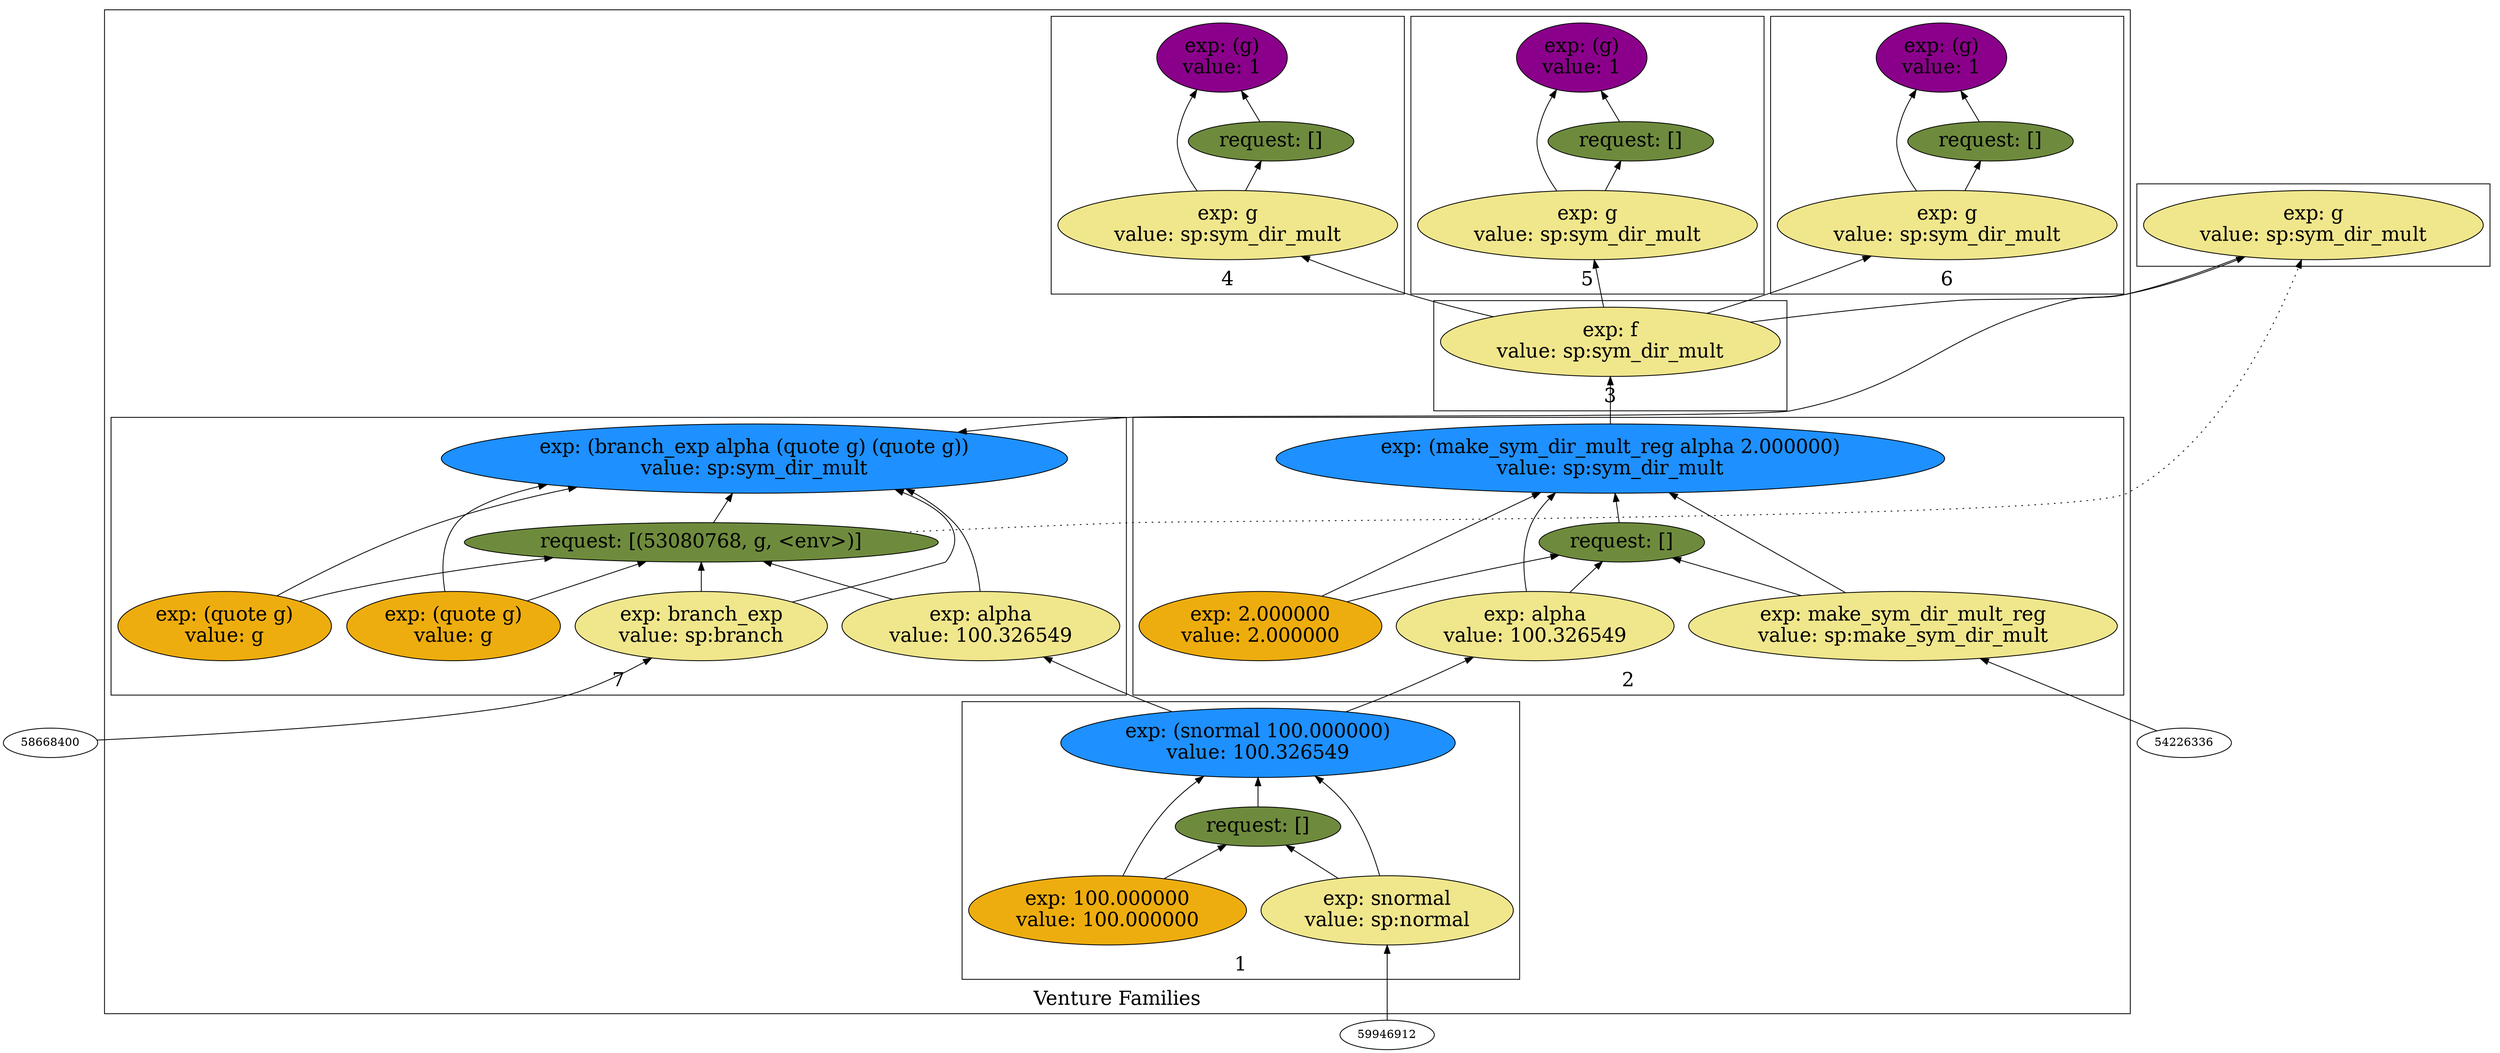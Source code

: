 digraph {
rankdir=BT
fontsize=24
subgraph cluster1 {
label="Venture Families"
subgraph cluster2 {
label="1"
"60741728"["fillcolor"="dodgerblue" "fontsize"="24" "label"="exp: (snormal 100.000000)\nvalue: 100.326549" "shape"="ellipse" "style"="filled" ]
"59774800"["fillcolor"="darkolivegreen4" "fontsize"="24" "label"="request: []" "shape"="ellipse" "style"="filled" ]
"51139232"["fillcolor"="khaki" "fontsize"="24" "label"="exp: snormal\nvalue: sp:normal" "shape"="ellipse" "style"="filled" ]
"52991392"["fillcolor"="darkgoldenrod2" "fontsize"="24" "label"="exp: 100.000000\nvalue: 100.000000" "shape"="ellipse" "style"="filled" ]
}

subgraph cluster3 {
label="2"
"56354352"["fillcolor"="dodgerblue" "fontsize"="24" "label"="exp: (make_sym_dir_mult_reg alpha 2.000000)\nvalue: sp:sym_dir_mult" "shape"="ellipse" "style"="filled" ]
"52407360"["fillcolor"="darkolivegreen4" "fontsize"="24" "label"="request: []" "shape"="ellipse" "style"="filled" ]
"55519360"["fillcolor"="khaki" "fontsize"="24" "label"="exp: make_sym_dir_mult_reg\nvalue: sp:make_sym_dir_mult" "shape"="ellipse" "style"="filled" ]
"55551824"["fillcolor"="khaki" "fontsize"="24" "label"="exp: alpha\nvalue: 100.326549" "shape"="ellipse" "style"="filled" ]
"51119600"["fillcolor"="darkgoldenrod2" "fontsize"="24" "label"="exp: 2.000000\nvalue: 2.000000" "shape"="ellipse" "style"="filled" ]
}

subgraph cluster4 {
label="3"
"54602032"["fillcolor"="khaki" "fontsize"="24" "label"="exp: f\nvalue: sp:sym_dir_mult" "shape"="ellipse" "style"="filled" ]
}

subgraph cluster5 {
label="4"
"53345520"["fillcolor"="magenta4" "fontsize"="24" "label"="exp: (g)\nvalue: 1" "shape"="ellipse" "style"="filled" ]
"52397680"["fillcolor"="darkolivegreen4" "fontsize"="24" "label"="request: []" "shape"="ellipse" "style"="filled" ]
"50247536"["fillcolor"="khaki" "fontsize"="24" "label"="exp: g\nvalue: sp:sym_dir_mult" "shape"="ellipse" "style"="filled" ]
}

subgraph cluster6 {
label="5"
"53333456"["fillcolor"="magenta4" "fontsize"="24" "label"="exp: (g)\nvalue: 1" "shape"="ellipse" "style"="filled" ]
"57253040"["fillcolor"="darkolivegreen4" "fontsize"="24" "label"="request: []" "shape"="ellipse" "style"="filled" ]
"53215552"["fillcolor"="khaki" "fontsize"="24" "label"="exp: g\nvalue: sp:sym_dir_mult" "shape"="ellipse" "style"="filled" ]
}

subgraph cluster7 {
label="6"
"53080080"["fillcolor"="magenta4" "fontsize"="24" "label"="exp: (g)\nvalue: 1" "shape"="ellipse" "style"="filled" ]
"50481568"["fillcolor"="darkolivegreen4" "fontsize"="24" "label"="request: []" "shape"="ellipse" "style"="filled" ]
"48783584"["fillcolor"="khaki" "fontsize"="24" "label"="exp: g\nvalue: sp:sym_dir_mult" "shape"="ellipse" "style"="filled" ]
}

subgraph cluster8 {
label="7"
"55036928"["fillcolor"="dodgerblue" "fontsize"="24" "label"="exp: (branch_exp alpha (quote g) (quote g))\nvalue: sp:sym_dir_mult" "shape"="ellipse" "style"="filled" ]
"53080768"["fillcolor"="darkolivegreen4" "fontsize"="24" "label"="request: [(53080768, g, <env>)]" "shape"="ellipse" "style"="filled" ]
"60205760"["fillcolor"="khaki" "fontsize"="24" "label"="exp: branch_exp\nvalue: sp:branch" "shape"="ellipse" "style"="filled" ]
"54608032"["fillcolor"="khaki" "fontsize"="24" "label"="exp: alpha\nvalue: 100.326549" "shape"="ellipse" "style"="filled" ]
"53085776"["fillcolor"="darkgoldenrod2" "fontsize"="24" "label"="exp: (quote g)\nvalue: g" "shape"="ellipse" "style"="filled" ]
"60248128"["fillcolor"="darkgoldenrod2" "fontsize"="24" "label"="exp: (quote g)\nvalue: g" "shape"="ellipse" "style"="filled" ]
}

}

subgraph cluster9 {
label=""
"60085760"["fillcolor"="khaki" "fontsize"="24" "label"="exp: g\nvalue: sp:sym_dir_mult" "shape"="ellipse" "style"="filled" ]
}

"48783584" -> "53080080"["arrowhead"="normal" "color"="black" "constraint"="true" "style"="solid" ]
"48783584" -> "50481568"["arrowhead"="normal" "color"="black" "constraint"="true" "style"="solid" ]
"54602032" -> "48783584"["arrowhead"="normal" "color"="black" "constraint"="true" "style"="solid" ]
"50481568" -> "53080080"["arrowhead"="normal" "color"="black" "constraint"="true" "style"="solid" ]
"53215552" -> "53333456"["arrowhead"="normal" "color"="black" "constraint"="true" "style"="solid" ]
"53215552" -> "57253040"["arrowhead"="normal" "color"="black" "constraint"="true" "style"="solid" ]
"54602032" -> "53215552"["arrowhead"="normal" "color"="black" "constraint"="true" "style"="solid" ]
"57253040" -> "53333456"["arrowhead"="normal" "color"="black" "constraint"="true" "style"="solid" ]
"50247536" -> "53345520"["arrowhead"="normal" "color"="black" "constraint"="true" "style"="solid" ]
"50247536" -> "52397680"["arrowhead"="normal" "color"="black" "constraint"="true" "style"="solid" ]
"54602032" -> "50247536"["arrowhead"="normal" "color"="black" "constraint"="true" "style"="solid" ]
"52397680" -> "53345520"["arrowhead"="normal" "color"="black" "constraint"="true" "style"="solid" ]
"56354352" -> "54602032"["arrowhead"="normal" "color"="black" "constraint"="true" "style"="solid" ]
"60205760" -> "55036928"["arrowhead"="normal" "color"="black" "constraint"="true" "style"="solid" ]
"60205760" -> "53080768"["arrowhead"="normal" "color"="black" "constraint"="true" "style"="solid" ]
"58668400" -> "60205760"["arrowhead"="normal" "color"="black" "constraint"="true" "style"="solid" ]
"54608032" -> "55036928"["arrowhead"="normal" "color"="black" "constraint"="true" "style"="solid" ]
"54608032" -> "53080768"["arrowhead"="normal" "color"="black" "constraint"="true" "style"="solid" ]
"60741728" -> "54608032"["arrowhead"="normal" "color"="black" "constraint"="true" "style"="solid" ]
"53085776" -> "55036928"["arrowhead"="normal" "color"="black" "constraint"="true" "style"="solid" ]
"53085776" -> "53080768"["arrowhead"="normal" "color"="black" "constraint"="true" "style"="solid" ]
"60248128" -> "55036928"["arrowhead"="normal" "color"="black" "constraint"="true" "style"="solid" ]
"60248128" -> "53080768"["arrowhead"="normal" "color"="black" "constraint"="true" "style"="solid" ]
"53080768" -> "55036928"["arrowhead"="normal" "color"="black" "constraint"="true" "style"="solid" ]
"60085760" -> "55036928"["arrowhead"="normal" "color"="black" "constraint"="true" "style"="solid" ]
"53080768" -> "60085760"["arrowhead"="normal" "color"="black" "constraint"="false" "style"="dotted" ]
"55519360" -> "56354352"["arrowhead"="normal" "color"="black" "constraint"="true" "style"="solid" ]
"55519360" -> "52407360"["arrowhead"="normal" "color"="black" "constraint"="true" "style"="solid" ]
"54226336" -> "55519360"["arrowhead"="normal" "color"="black" "constraint"="true" "style"="solid" ]
"55551824" -> "56354352"["arrowhead"="normal" "color"="black" "constraint"="true" "style"="solid" ]
"55551824" -> "52407360"["arrowhead"="normal" "color"="black" "constraint"="true" "style"="solid" ]
"60741728" -> "55551824"["arrowhead"="normal" "color"="black" "constraint"="true" "style"="solid" ]
"51119600" -> "56354352"["arrowhead"="normal" "color"="black" "constraint"="true" "style"="solid" ]
"51119600" -> "52407360"["arrowhead"="normal" "color"="black" "constraint"="true" "style"="solid" ]
"52407360" -> "56354352"["arrowhead"="normal" "color"="black" "constraint"="true" "style"="solid" ]
"54602032" -> "60085760"["arrowhead"="normal" "color"="black" "constraint"="true" "style"="solid" ]
"51139232" -> "60741728"["arrowhead"="normal" "color"="black" "constraint"="true" "style"="solid" ]
"51139232" -> "59774800"["arrowhead"="normal" "color"="black" "constraint"="true" "style"="solid" ]
"59946912" -> "51139232"["arrowhead"="normal" "color"="black" "constraint"="true" "style"="solid" ]
"52991392" -> "60741728"["arrowhead"="normal" "color"="black" "constraint"="true" "style"="solid" ]
"52991392" -> "59774800"["arrowhead"="normal" "color"="black" "constraint"="true" "style"="solid" ]
"59774800" -> "60741728"["arrowhead"="normal" "color"="black" "constraint"="true" "style"="solid" ]

}